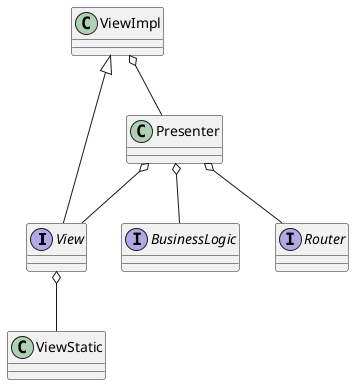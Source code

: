 @startuml

interface View
interface BusinessLogic
interface Router

View o-- ViewStatic
Presenter o-- View
Presenter o-- BusinessLogic
Presenter o-- Router
ViewImpl o-- Presenter
ViewImpl <|-- View

@enduml